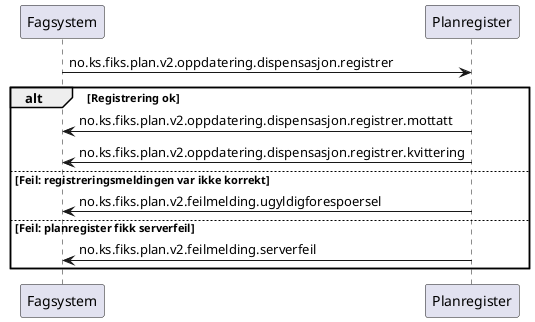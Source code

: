 @startuml

Fagsystem -> Planregister: no.ks.fiks.plan.v2.oppdatering.dispensasjon.registrer

alt Registrering ok
Fagsystem <- Planregister: no.ks.fiks.plan.v2.oppdatering.dispensasjon.registrer.mottatt
Fagsystem <- Planregister: no.ks.fiks.plan.v2.oppdatering.dispensasjon.registrer.kvittering

else Feil: registreringsmeldingen var ikke korrekt
Fagsystem <- Planregister: no.ks.fiks.plan.v2.feilmelding.ugyldigforespoersel

else Feil: planregister fikk serverfeil
Fagsystem <- Planregister: no.ks.fiks.plan.v2.feilmelding.serverfeil

end
@enduml